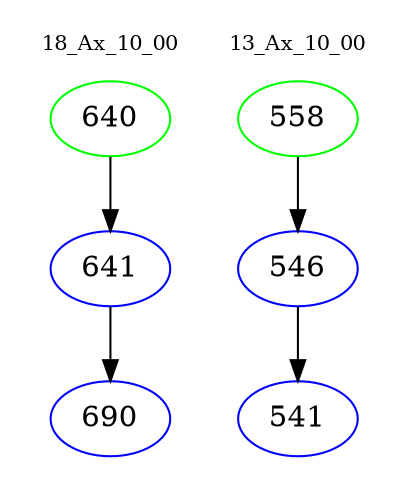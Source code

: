 digraph{
subgraph cluster_0 {
color = white
label = "18_Ax_10_00";
fontsize=10;
T0_640 [label="640", color="green"]
T0_640 -> T0_641 [color="black"]
T0_641 [label="641", color="blue"]
T0_641 -> T0_690 [color="black"]
T0_690 [label="690", color="blue"]
}
subgraph cluster_1 {
color = white
label = "13_Ax_10_00";
fontsize=10;
T1_558 [label="558", color="green"]
T1_558 -> T1_546 [color="black"]
T1_546 [label="546", color="blue"]
T1_546 -> T1_541 [color="black"]
T1_541 [label="541", color="blue"]
}
}
